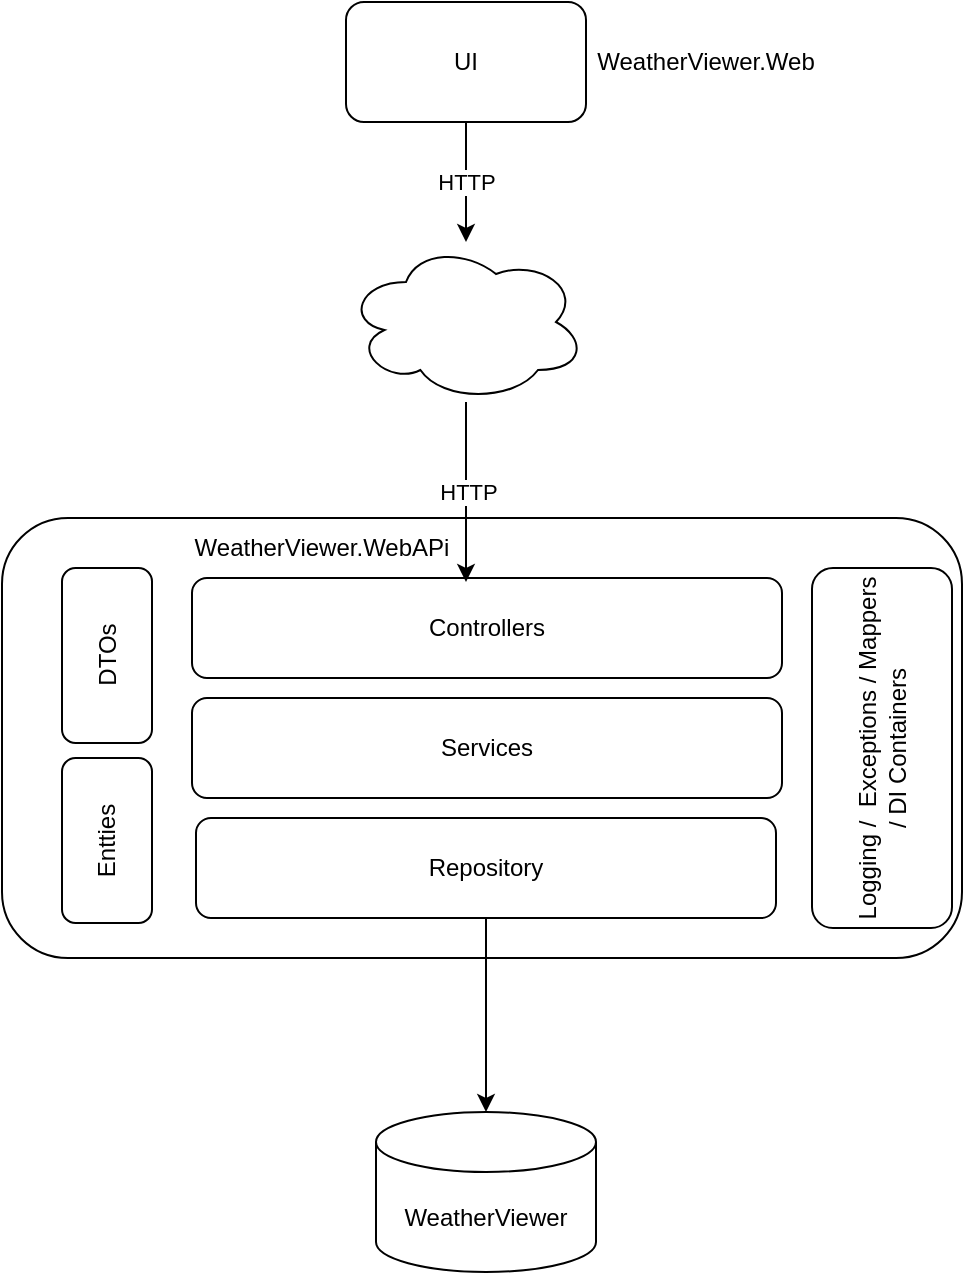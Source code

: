 <mxfile version="21.5.0" type="device">
  <diagram name="Página-1" id="b_iqmQrNujLsWQwovYcX">
    <mxGraphModel dx="880" dy="532" grid="1" gridSize="10" guides="1" tooltips="1" connect="1" arrows="1" fold="1" page="1" pageScale="1" pageWidth="827" pageHeight="1169" math="0" shadow="0">
      <root>
        <mxCell id="0" />
        <mxCell id="1" parent="0" />
        <mxCell id="lnPJkCGMEyPzjnrOgd4Y-13" value="" style="rounded=1;whiteSpace=wrap;html=1;" parent="1" vertex="1">
          <mxGeometry x="158" y="288" width="480" height="220" as="geometry" />
        </mxCell>
        <mxCell id="lnPJkCGMEyPzjnrOgd4Y-7" value="HTTP" style="edgeStyle=orthogonalEdgeStyle;rounded=0;orthogonalLoop=1;jettySize=auto;html=1;" parent="1" source="lnPJkCGMEyPzjnrOgd4Y-1" target="lnPJkCGMEyPzjnrOgd4Y-6" edge="1">
          <mxGeometry relative="1" as="geometry" />
        </mxCell>
        <mxCell id="lnPJkCGMEyPzjnrOgd4Y-1" value="UI" style="rounded=1;whiteSpace=wrap;html=1;" parent="1" vertex="1">
          <mxGeometry x="330" y="30" width="120" height="60" as="geometry" />
        </mxCell>
        <mxCell id="lnPJkCGMEyPzjnrOgd4Y-3" value="WeatherViewer" style="shape=cylinder3;whiteSpace=wrap;html=1;boundedLbl=1;backgroundOutline=1;size=15;" parent="1" vertex="1">
          <mxGeometry x="345" y="585" width="110" height="80" as="geometry" />
        </mxCell>
        <mxCell id="lnPJkCGMEyPzjnrOgd4Y-5" value="Controllers" style="rounded=1;whiteSpace=wrap;html=1;" parent="1" vertex="1">
          <mxGeometry x="253" y="318" width="295" height="50" as="geometry" />
        </mxCell>
        <mxCell id="lnPJkCGMEyPzjnrOgd4Y-26" value="HTTP" style="edgeStyle=orthogonalEdgeStyle;rounded=0;orthogonalLoop=1;jettySize=auto;html=1;" parent="1" source="lnPJkCGMEyPzjnrOgd4Y-6" edge="1">
          <mxGeometry relative="1" as="geometry">
            <mxPoint x="390" y="320" as="targetPoint" />
          </mxGeometry>
        </mxCell>
        <mxCell id="lnPJkCGMEyPzjnrOgd4Y-6" value="" style="ellipse;shape=cloud;whiteSpace=wrap;html=1;" parent="1" vertex="1">
          <mxGeometry x="330" y="150" width="120" height="80" as="geometry" />
        </mxCell>
        <mxCell id="lnPJkCGMEyPzjnrOgd4Y-9" value="Services" style="rounded=1;whiteSpace=wrap;html=1;" parent="1" vertex="1">
          <mxGeometry x="253" y="378" width="295" height="50" as="geometry" />
        </mxCell>
        <mxCell id="lnPJkCGMEyPzjnrOgd4Y-21" style="edgeStyle=orthogonalEdgeStyle;rounded=0;orthogonalLoop=1;jettySize=auto;html=1;" parent="1" source="lnPJkCGMEyPzjnrOgd4Y-10" target="lnPJkCGMEyPzjnrOgd4Y-3" edge="1">
          <mxGeometry relative="1" as="geometry" />
        </mxCell>
        <mxCell id="lnPJkCGMEyPzjnrOgd4Y-10" value="Repository" style="rounded=1;whiteSpace=wrap;html=1;" parent="1" vertex="1">
          <mxGeometry x="255" y="438" width="290" height="50" as="geometry" />
        </mxCell>
        <mxCell id="lnPJkCGMEyPzjnrOgd4Y-11" value="Logging /&amp;nbsp; Exceptions / Mappers / DI Containers" style="rounded=1;whiteSpace=wrap;html=1;rotation=-90;" parent="1" vertex="1">
          <mxGeometry x="508" y="368" width="180" height="70" as="geometry" />
        </mxCell>
        <mxCell id="lnPJkCGMEyPzjnrOgd4Y-14" value="WeatherViewer.WebAPi" style="text;html=1;strokeColor=none;fillColor=none;align=center;verticalAlign=middle;whiteSpace=wrap;rounded=0;" parent="1" vertex="1">
          <mxGeometry x="288" y="288" width="60" height="30" as="geometry" />
        </mxCell>
        <mxCell id="lnPJkCGMEyPzjnrOgd4Y-17" value="DTOs" style="rounded=1;whiteSpace=wrap;html=1;rotation=-90;" parent="1" vertex="1">
          <mxGeometry x="166.75" y="334.25" width="87.5" height="45" as="geometry" />
        </mxCell>
        <mxCell id="lnPJkCGMEyPzjnrOgd4Y-18" value="Entties" style="rounded=1;whiteSpace=wrap;html=1;rotation=-90;" parent="1" vertex="1">
          <mxGeometry x="169.25" y="426.75" width="82.5" height="45" as="geometry" />
        </mxCell>
        <mxCell id="lnPJkCGMEyPzjnrOgd4Y-22" value="WeatherViewer.Web" style="text;html=1;strokeColor=none;fillColor=none;align=center;verticalAlign=middle;whiteSpace=wrap;rounded=0;" parent="1" vertex="1">
          <mxGeometry x="480" y="45" width="60" height="30" as="geometry" />
        </mxCell>
      </root>
    </mxGraphModel>
  </diagram>
</mxfile>
